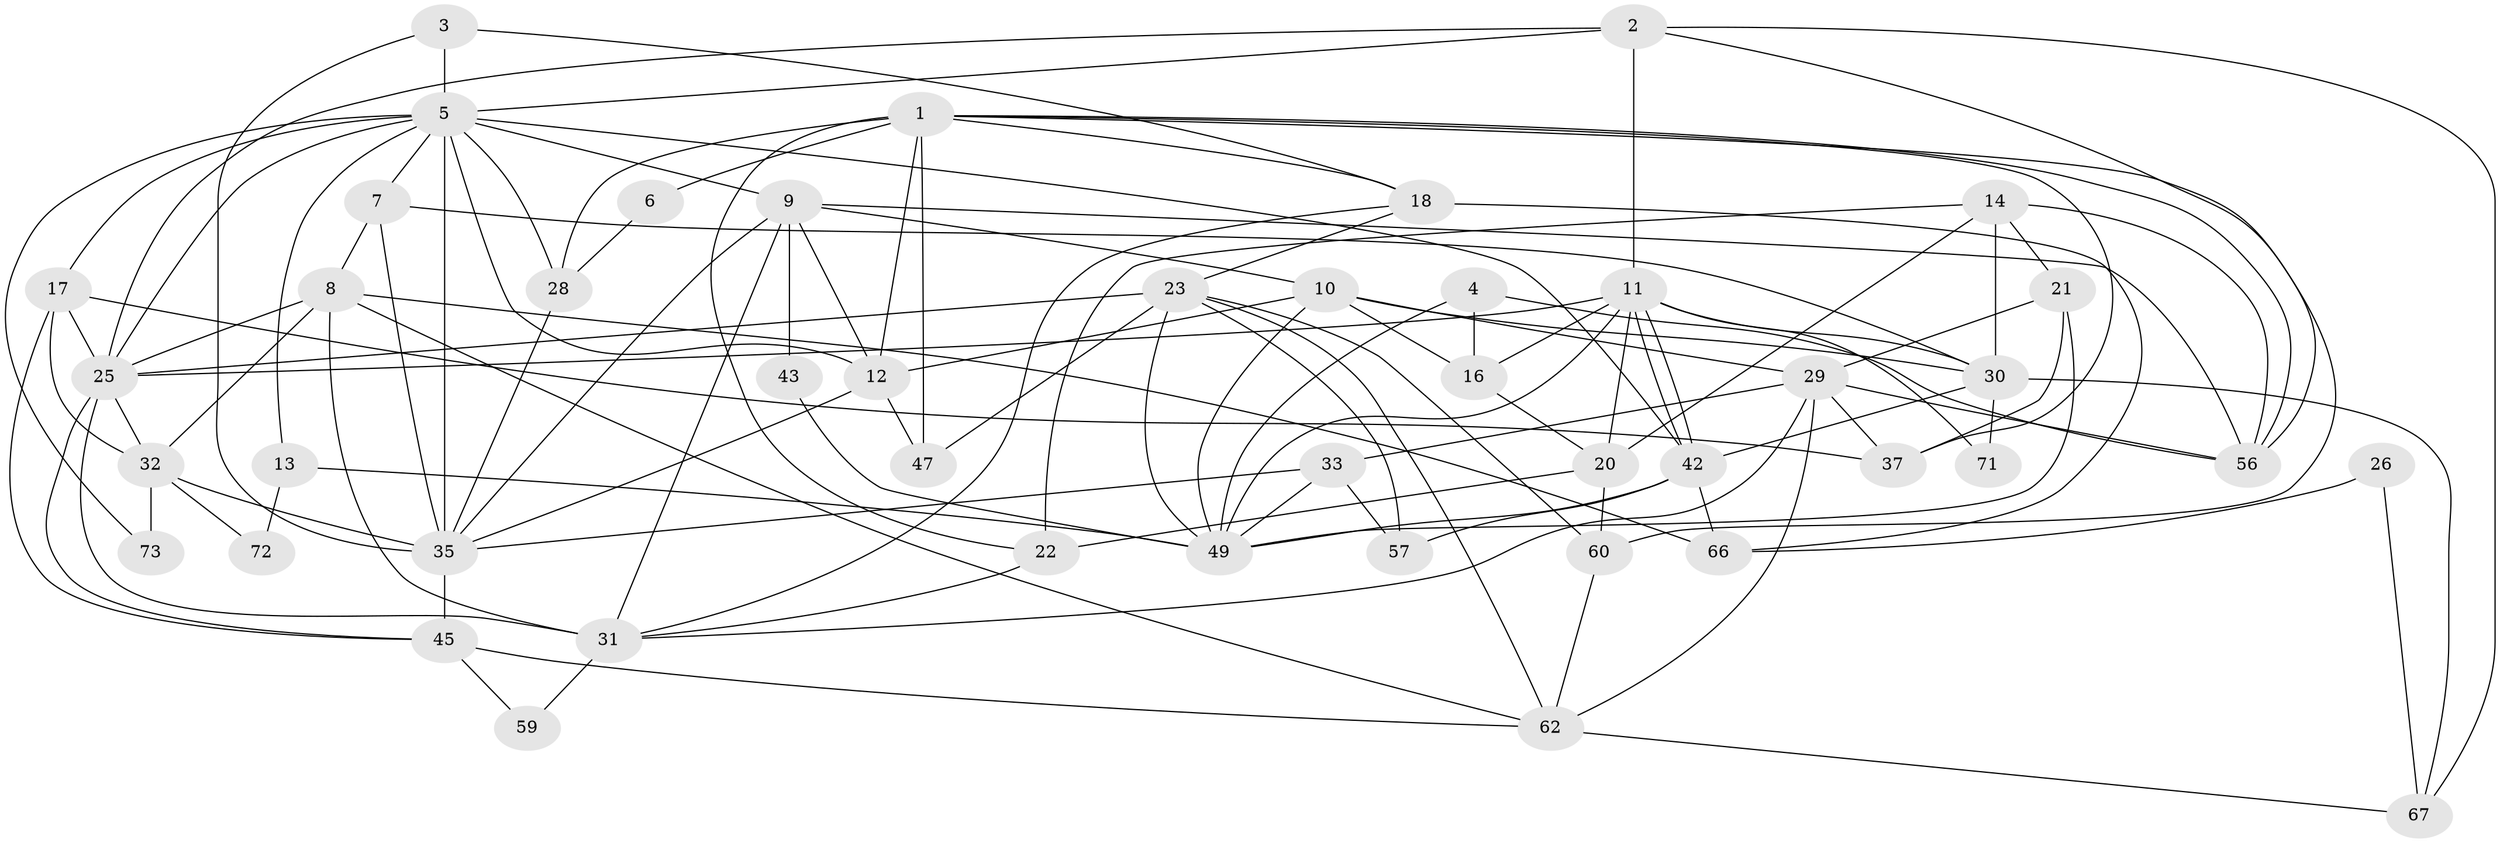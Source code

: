 // Generated by graph-tools (version 1.1) at 2025/23/03/03/25 07:23:56]
// undirected, 46 vertices, 117 edges
graph export_dot {
graph [start="1"]
  node [color=gray90,style=filled];
  1 [super="+51"];
  2 [super="+55"];
  3 [super="+24"];
  4;
  5 [super="+15"];
  6;
  7;
  8 [super="+34"];
  9 [super="+68"];
  10 [super="+19"];
  11 [super="+50"];
  12 [super="+58"];
  13;
  14 [super="+38"];
  16 [super="+53"];
  17 [super="+61"];
  18 [super="+46"];
  20 [super="+41"];
  21 [super="+39"];
  22 [super="+40"];
  23 [super="+27"];
  25 [super="+36"];
  26;
  28;
  29 [super="+52"];
  30 [super="+65"];
  31 [super="+44"];
  32 [super="+54"];
  33;
  35 [super="+48"];
  37 [super="+69"];
  42;
  43;
  45;
  47;
  49 [super="+64"];
  56 [super="+70"];
  57;
  59;
  60;
  62 [super="+63"];
  66;
  67;
  71;
  72;
  73;
  1 -- 28;
  1 -- 12;
  1 -- 22 [weight=2];
  1 -- 47;
  1 -- 18;
  1 -- 37;
  1 -- 6;
  1 -- 56;
  1 -- 60;
  2 -- 11;
  2 -- 67;
  2 -- 25;
  2 -- 56;
  2 -- 5;
  3 -- 35;
  3 -- 5;
  3 -- 18;
  4 -- 16;
  4 -- 49;
  4 -- 56;
  5 -- 42;
  5 -- 9;
  5 -- 25;
  5 -- 28;
  5 -- 35;
  5 -- 7;
  5 -- 73;
  5 -- 13;
  5 -- 12;
  5 -- 17;
  6 -- 28;
  7 -- 35;
  7 -- 8;
  7 -- 30;
  8 -- 31;
  8 -- 25;
  8 -- 62;
  8 -- 32;
  8 -- 66;
  9 -- 43;
  9 -- 31;
  9 -- 35;
  9 -- 56;
  9 -- 10;
  9 -- 12;
  10 -- 16;
  10 -- 30;
  10 -- 29;
  10 -- 49;
  10 -- 12;
  11 -- 42;
  11 -- 42;
  11 -- 16;
  11 -- 71;
  11 -- 30;
  11 -- 25;
  11 -- 49;
  11 -- 20;
  12 -- 47;
  12 -- 35;
  13 -- 72;
  13 -- 49;
  14 -- 30;
  14 -- 56;
  14 -- 20;
  14 -- 22;
  14 -- 21;
  16 -- 20;
  17 -- 32;
  17 -- 37;
  17 -- 45;
  17 -- 25;
  18 -- 66;
  18 -- 23;
  18 -- 31;
  20 -- 22;
  20 -- 60;
  21 -- 29;
  21 -- 37;
  21 -- 49;
  22 -- 31;
  23 -- 62;
  23 -- 25;
  23 -- 49;
  23 -- 57;
  23 -- 60;
  23 -- 47;
  25 -- 45;
  25 -- 32;
  25 -- 31;
  26 -- 66;
  26 -- 67;
  28 -- 35;
  29 -- 62;
  29 -- 31;
  29 -- 56;
  29 -- 37;
  29 -- 33;
  30 -- 42;
  30 -- 67;
  30 -- 71;
  31 -- 59;
  32 -- 72;
  32 -- 35 [weight=2];
  32 -- 73;
  33 -- 57;
  33 -- 35;
  33 -- 49;
  35 -- 45;
  42 -- 66;
  42 -- 57;
  42 -- 49;
  43 -- 49;
  45 -- 59;
  45 -- 62;
  60 -- 62;
  62 -- 67;
}
